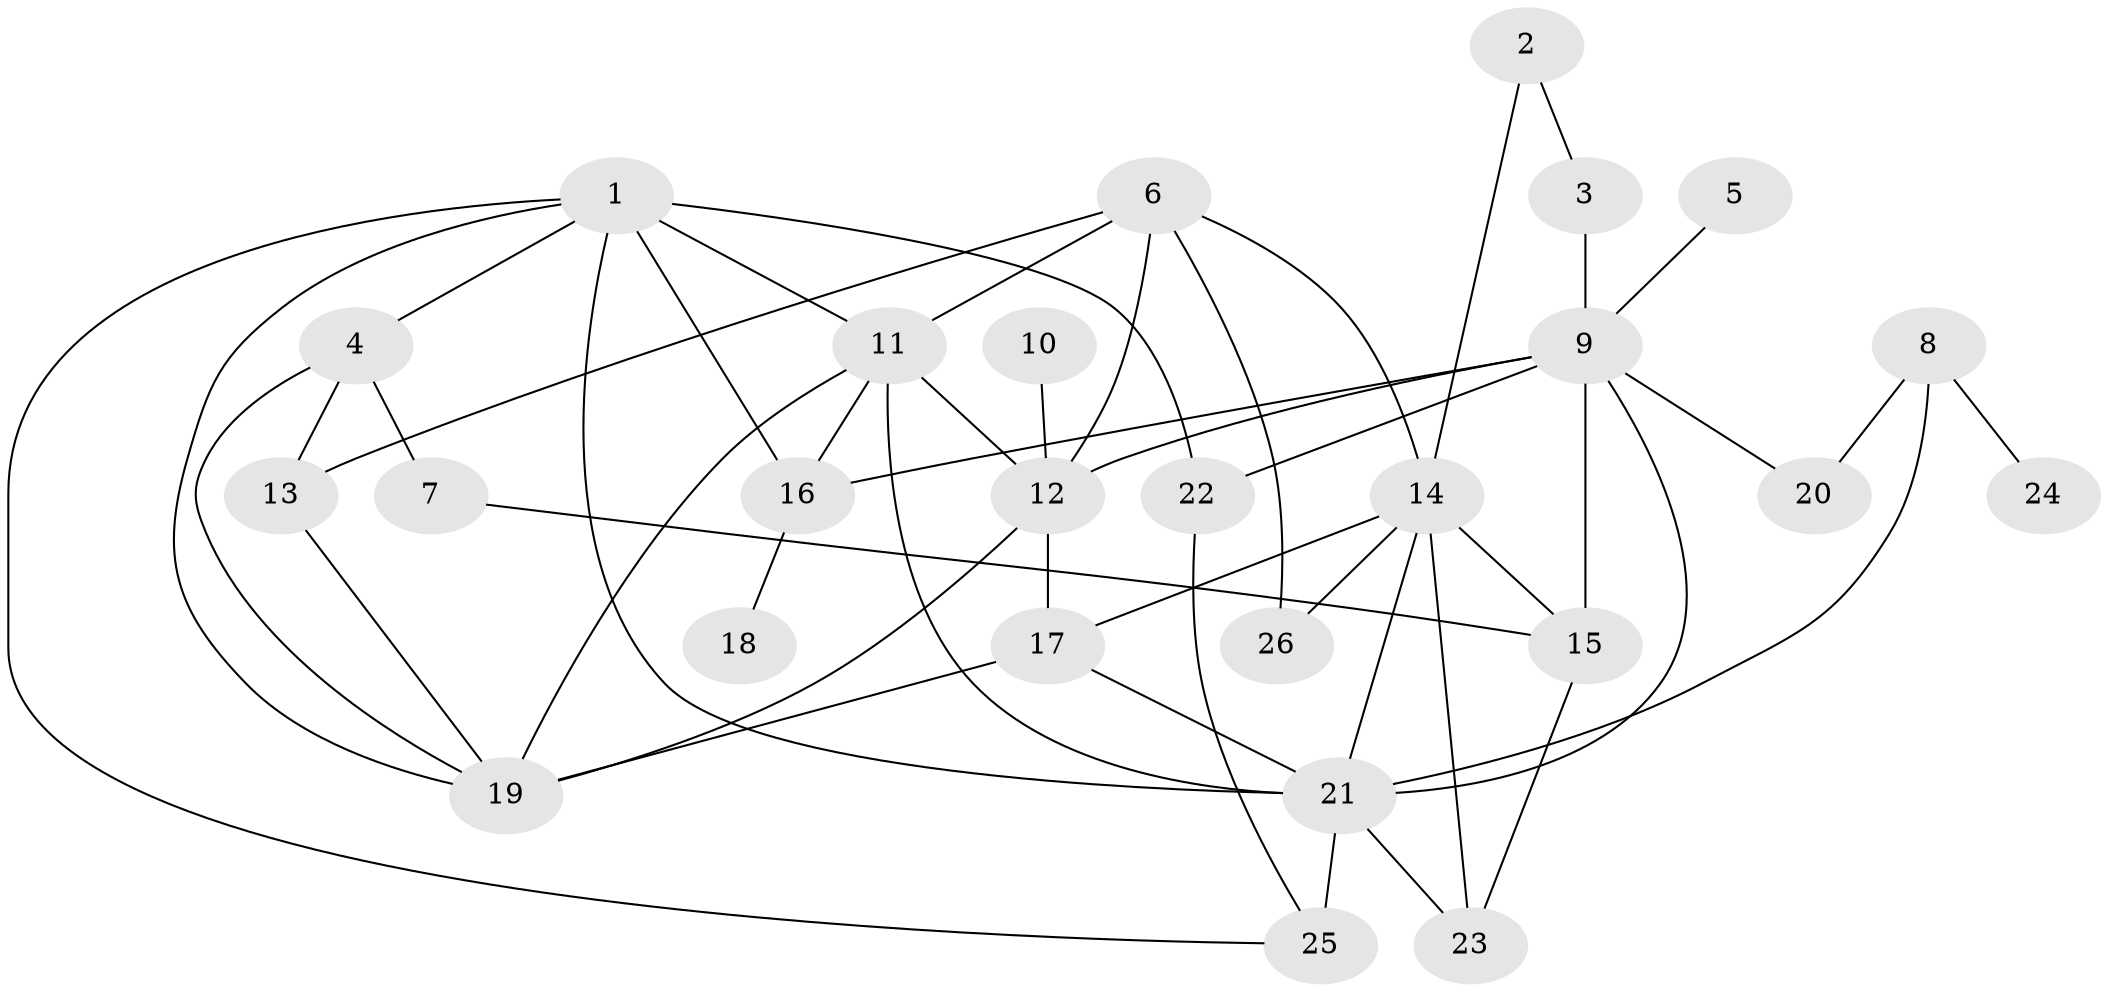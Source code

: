 // original degree distribution, {9: 0.012658227848101266, 3: 0.25316455696202533, 5: 0.0379746835443038, 8: 0.012658227848101266, 4: 0.12658227848101267, 2: 0.3924050632911392, 1: 0.1518987341772152, 6: 0.012658227848101266}
// Generated by graph-tools (version 1.1) at 2025/35/03/04/25 23:35:59]
// undirected, 26 vertices, 49 edges
graph export_dot {
  node [color=gray90,style=filled];
  1;
  2;
  3;
  4;
  5;
  6;
  7;
  8;
  9;
  10;
  11;
  12;
  13;
  14;
  15;
  16;
  17;
  18;
  19;
  20;
  21;
  22;
  23;
  24;
  25;
  26;
  1 -- 4 [weight=1.0];
  1 -- 11 [weight=1.0];
  1 -- 16 [weight=1.0];
  1 -- 19 [weight=1.0];
  1 -- 21 [weight=1.0];
  1 -- 22 [weight=1.0];
  1 -- 25 [weight=1.0];
  2 -- 3 [weight=1.0];
  2 -- 14 [weight=1.0];
  3 -- 9 [weight=1.0];
  4 -- 7 [weight=1.0];
  4 -- 13 [weight=1.0];
  4 -- 19 [weight=1.0];
  5 -- 9 [weight=1.0];
  6 -- 11 [weight=1.0];
  6 -- 12 [weight=1.0];
  6 -- 13 [weight=1.0];
  6 -- 14 [weight=1.0];
  6 -- 26 [weight=1.0];
  7 -- 15 [weight=1.0];
  8 -- 20 [weight=1.0];
  8 -- 21 [weight=1.0];
  8 -- 24 [weight=1.0];
  9 -- 12 [weight=1.0];
  9 -- 15 [weight=1.0];
  9 -- 16 [weight=1.0];
  9 -- 20 [weight=1.0];
  9 -- 21 [weight=1.0];
  9 -- 22 [weight=1.0];
  10 -- 12 [weight=1.0];
  11 -- 12 [weight=1.0];
  11 -- 16 [weight=1.0];
  11 -- 19 [weight=1.0];
  11 -- 21 [weight=1.0];
  12 -- 17 [weight=1.0];
  12 -- 19 [weight=1.0];
  13 -- 19 [weight=1.0];
  14 -- 15 [weight=1.0];
  14 -- 17 [weight=1.0];
  14 -- 21 [weight=2.0];
  14 -- 23 [weight=1.0];
  14 -- 26 [weight=1.0];
  15 -- 23 [weight=1.0];
  16 -- 18 [weight=1.0];
  17 -- 19 [weight=1.0];
  17 -- 21 [weight=1.0];
  21 -- 23 [weight=2.0];
  21 -- 25 [weight=3.0];
  22 -- 25 [weight=1.0];
}
